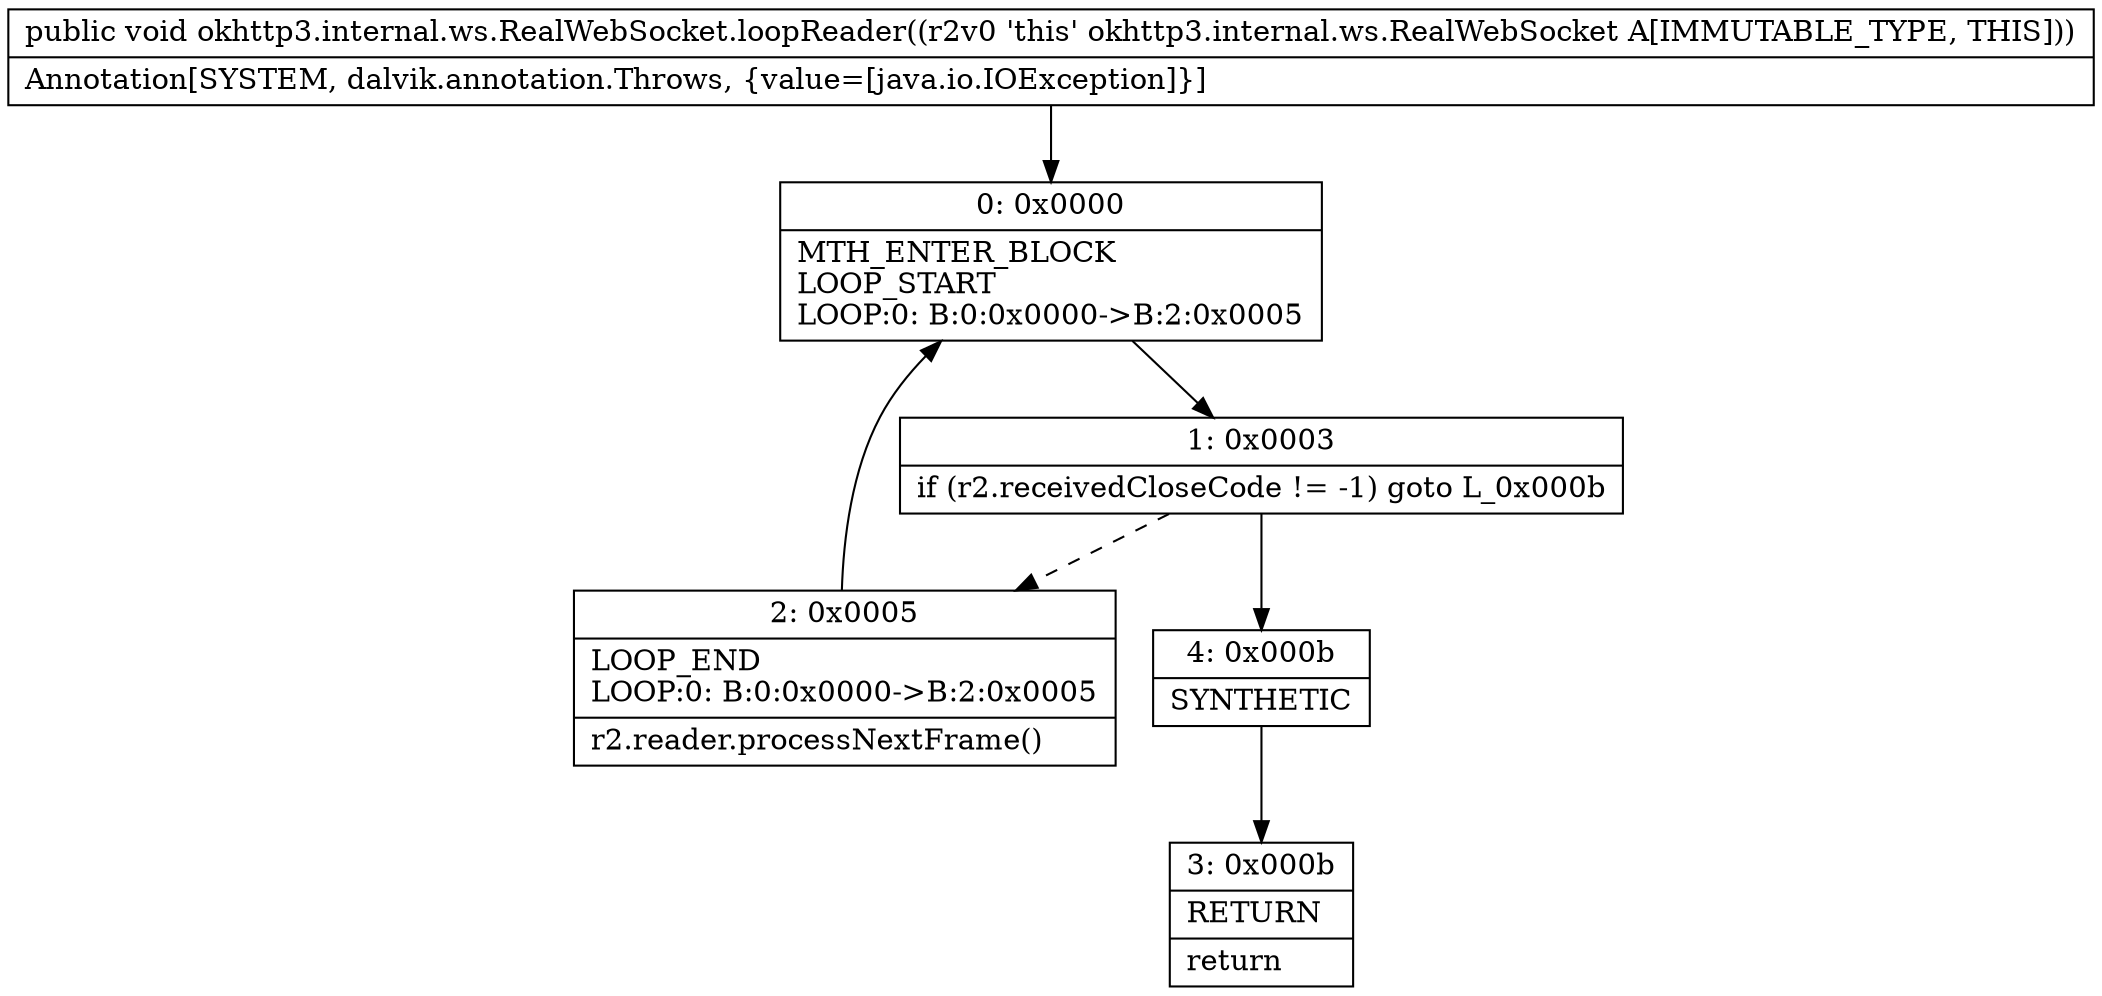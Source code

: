 digraph "CFG forokhttp3.internal.ws.RealWebSocket.loopReader()V" {
Node_0 [shape=record,label="{0\:\ 0x0000|MTH_ENTER_BLOCK\lLOOP_START\lLOOP:0: B:0:0x0000\-\>B:2:0x0005\l}"];
Node_1 [shape=record,label="{1\:\ 0x0003|if (r2.receivedCloseCode != \-1) goto L_0x000b\l}"];
Node_2 [shape=record,label="{2\:\ 0x0005|LOOP_END\lLOOP:0: B:0:0x0000\-\>B:2:0x0005\l|r2.reader.processNextFrame()\l}"];
Node_3 [shape=record,label="{3\:\ 0x000b|RETURN\l|return\l}"];
Node_4 [shape=record,label="{4\:\ 0x000b|SYNTHETIC\l}"];
MethodNode[shape=record,label="{public void okhttp3.internal.ws.RealWebSocket.loopReader((r2v0 'this' okhttp3.internal.ws.RealWebSocket A[IMMUTABLE_TYPE, THIS]))  | Annotation[SYSTEM, dalvik.annotation.Throws, \{value=[java.io.IOException]\}]\l}"];
MethodNode -> Node_0;
Node_0 -> Node_1;
Node_1 -> Node_2[style=dashed];
Node_1 -> Node_4;
Node_2 -> Node_0;
Node_4 -> Node_3;
}

